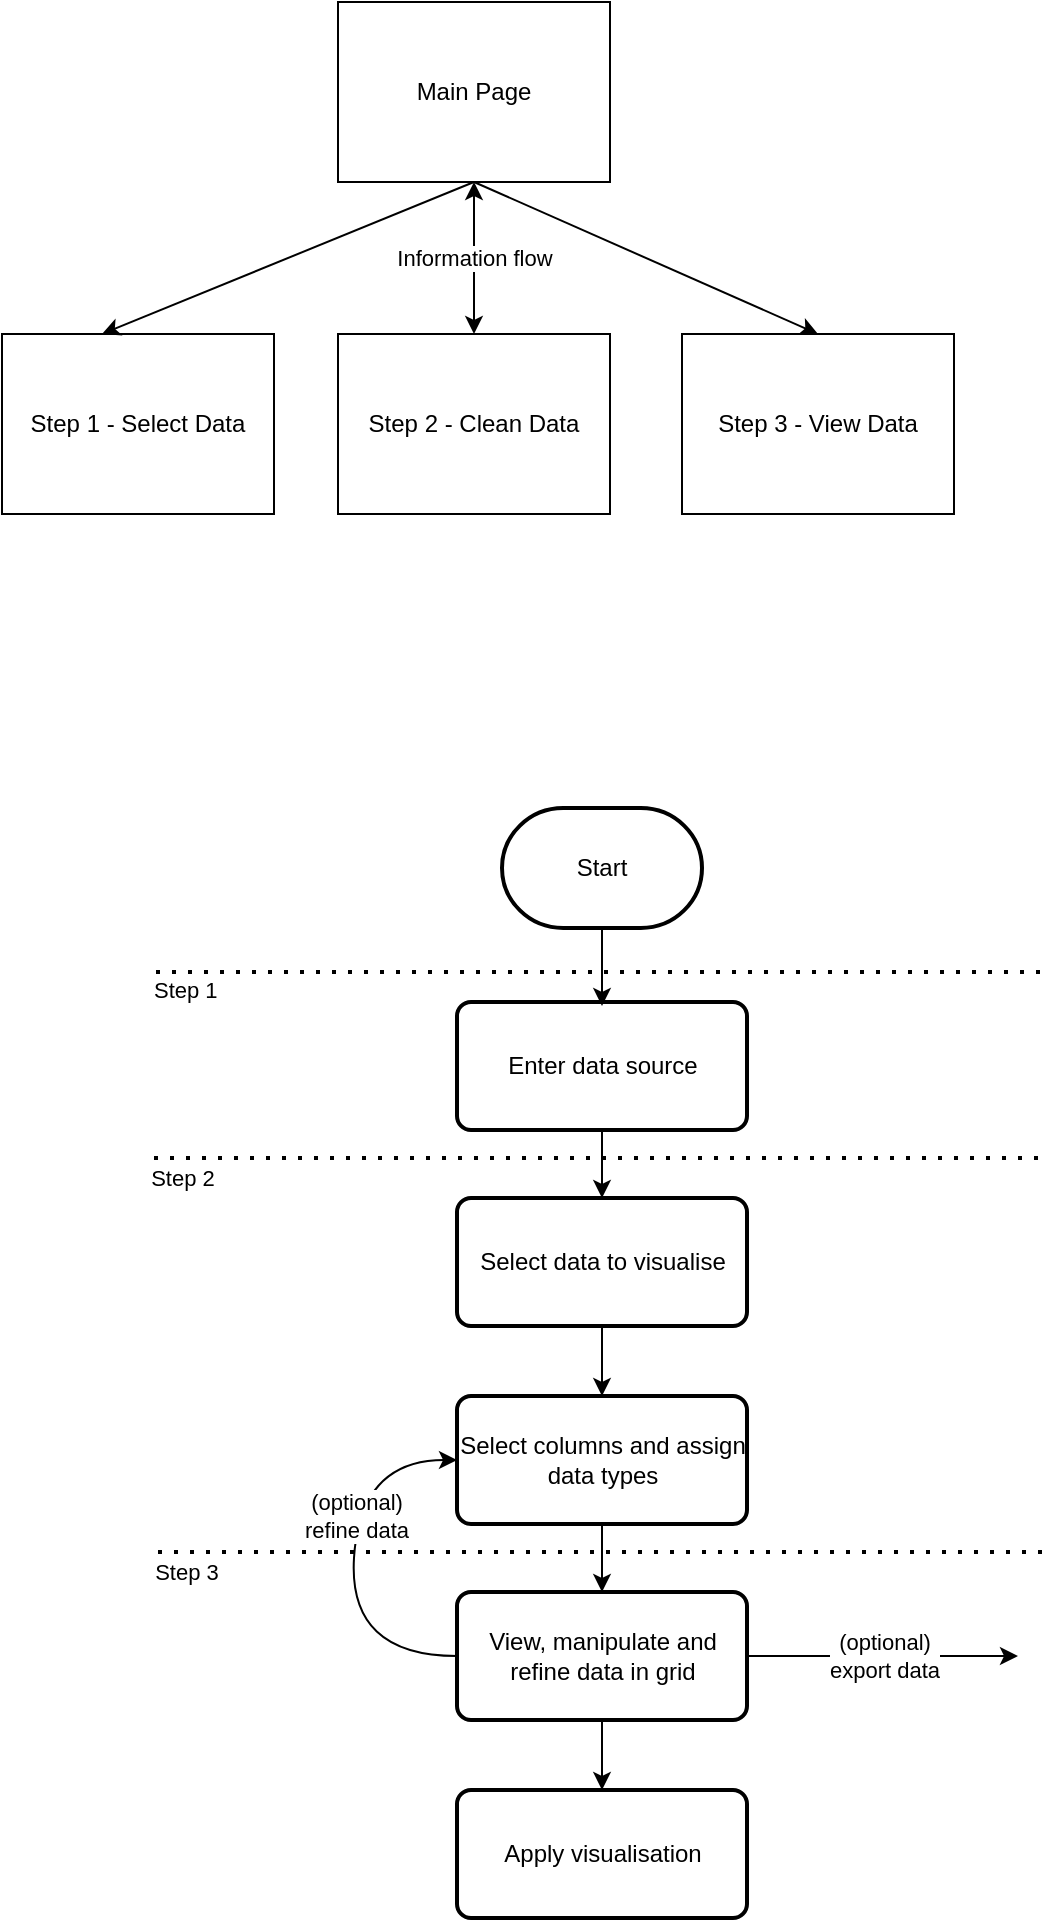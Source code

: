 <mxfile version="15.3.2" type="github" pages="3">
  <diagram id="Y0NiAx50SwEWYuFAaub7" name="Page-1">
    <mxGraphModel dx="1024" dy="999" grid="0" gridSize="10" guides="1" tooltips="1" connect="1" arrows="1" fold="1" page="1" pageScale="1" pageWidth="827" pageHeight="1169" math="0" shadow="0">
      <root>
        <mxCell id="0" />
        <mxCell id="1" parent="0" />
        <mxCell id="TNpdas_gA7QrpboJuXEp-3" value="Main Page" style="shape=note;whiteSpace=wrap;html=1;backgroundOutline=1;darkOpacity=0.05;verticalAlign=middle;size=0;" parent="1" vertex="1">
          <mxGeometry x="198" y="134" width="136" height="90" as="geometry" />
        </mxCell>
        <mxCell id="TNpdas_gA7QrpboJuXEp-4" value="Step 1 - Select Data" style="shape=note;whiteSpace=wrap;html=1;backgroundOutline=1;darkOpacity=0.05;verticalAlign=middle;size=0;" parent="1" vertex="1">
          <mxGeometry x="30" y="300" width="136" height="90" as="geometry" />
        </mxCell>
        <mxCell id="TNpdas_gA7QrpboJuXEp-5" value="Step 2 - Clean Data" style="shape=note;whiteSpace=wrap;html=1;backgroundOutline=1;darkOpacity=0.05;verticalAlign=middle;size=0;" parent="1" vertex="1">
          <mxGeometry x="198" y="300" width="136" height="90" as="geometry" />
        </mxCell>
        <mxCell id="TNpdas_gA7QrpboJuXEp-6" value="Step 3 - View Data" style="shape=note;whiteSpace=wrap;html=1;backgroundOutline=1;darkOpacity=0.05;verticalAlign=middle;size=0;" parent="1" vertex="1">
          <mxGeometry x="370" y="300" width="136" height="90" as="geometry" />
        </mxCell>
        <mxCell id="TNpdas_gA7QrpboJuXEp-20" value="" style="endArrow=none;startArrow=classic;html=1;entryX=0.5;entryY=1;entryDx=0;entryDy=0;entryPerimeter=0;startFill=1;endFill=0;" parent="1" target="TNpdas_gA7QrpboJuXEp-3" edge="1">
          <mxGeometry width="50" height="50" relative="1" as="geometry">
            <mxPoint x="80" y="300" as="sourcePoint" />
            <mxPoint x="130" y="250" as="targetPoint" />
          </mxGeometry>
        </mxCell>
        <mxCell id="atmAMRXL7puzBQqd8n_U-2" value="Information flow" style="endArrow=classic;startArrow=classic;html=1;entryX=0.5;entryY=1;entryDx=0;entryDy=0;entryPerimeter=0;exitX=0;exitY=0;exitDx=68;exitDy=0;exitPerimeter=0;" edge="1" parent="1" source="TNpdas_gA7QrpboJuXEp-5" target="TNpdas_gA7QrpboJuXEp-3">
          <mxGeometry width="50" height="50" relative="1" as="geometry">
            <mxPoint x="268" y="310" as="sourcePoint" />
            <mxPoint x="250" y="220" as="targetPoint" />
          </mxGeometry>
        </mxCell>
        <mxCell id="atmAMRXL7puzBQqd8n_U-3" value="" style="endArrow=none;startArrow=classic;html=1;startFill=1;endFill=0;exitX=0;exitY=0;exitDx=68;exitDy=0;exitPerimeter=0;entryX=0.5;entryY=1;entryDx=0;entryDy=0;entryPerimeter=0;" edge="1" parent="1" source="TNpdas_gA7QrpboJuXEp-6" target="TNpdas_gA7QrpboJuXEp-3">
          <mxGeometry width="50" height="50" relative="1" as="geometry">
            <mxPoint x="90" y="310" as="sourcePoint" />
            <mxPoint x="260" y="220" as="targetPoint" />
          </mxGeometry>
        </mxCell>
        <mxCell id="atmAMRXL7puzBQqd8n_U-4" value="Start" style="strokeWidth=2;html=1;shape=mxgraph.flowchart.terminator;whiteSpace=wrap;verticalAlign=middle;" vertex="1" parent="1">
          <mxGeometry x="280" y="537" width="100" height="60" as="geometry" />
        </mxCell>
        <mxCell id="atmAMRXL7puzBQqd8n_U-8" value="Enter data source" style="rounded=1;whiteSpace=wrap;html=1;absoluteArcSize=1;arcSize=14;strokeWidth=2;verticalAlign=middle;" vertex="1" parent="1">
          <mxGeometry x="257.5" y="634" width="145" height="64" as="geometry" />
        </mxCell>
        <mxCell id="atmAMRXL7puzBQqd8n_U-9" value="Select data to visualise" style="rounded=1;whiteSpace=wrap;html=1;absoluteArcSize=1;arcSize=14;strokeWidth=2;verticalAlign=middle;" vertex="1" parent="1">
          <mxGeometry x="257.5" y="732" width="145" height="64" as="geometry" />
        </mxCell>
        <mxCell id="atmAMRXL7puzBQqd8n_U-10" value="Select columns and assign data types" style="rounded=1;whiteSpace=wrap;html=1;absoluteArcSize=1;arcSize=14;strokeWidth=2;verticalAlign=middle;" vertex="1" parent="1">
          <mxGeometry x="257.5" y="831" width="145" height="64" as="geometry" />
        </mxCell>
        <mxCell id="atmAMRXL7puzBQqd8n_U-11" value="View, manipulate and refine data in grid" style="rounded=1;whiteSpace=wrap;html=1;absoluteArcSize=1;arcSize=14;strokeWidth=2;verticalAlign=middle;" vertex="1" parent="1">
          <mxGeometry x="257.5" y="929" width="145" height="64" as="geometry" />
        </mxCell>
        <mxCell id="atmAMRXL7puzBQqd8n_U-12" value="Apply visualisation" style="rounded=1;whiteSpace=wrap;html=1;absoluteArcSize=1;arcSize=14;strokeWidth=2;verticalAlign=middle;" vertex="1" parent="1">
          <mxGeometry x="257.5" y="1028" width="145" height="64" as="geometry" />
        </mxCell>
        <mxCell id="atmAMRXL7puzBQqd8n_U-13" value="" style="endArrow=classic;html=1;exitX=0.5;exitY=1;exitDx=0;exitDy=0;exitPerimeter=0;" edge="1" parent="1" source="atmAMRXL7puzBQqd8n_U-4">
          <mxGeometry width="50" height="50" relative="1" as="geometry">
            <mxPoint x="81" y="568" as="sourcePoint" />
            <mxPoint x="330" y="636" as="targetPoint" />
          </mxGeometry>
        </mxCell>
        <mxCell id="atmAMRXL7puzBQqd8n_U-14" value="" style="endArrow=classic;html=1;exitX=0.5;exitY=1;exitDx=0;exitDy=0;entryX=0.5;entryY=0;entryDx=0;entryDy=0;" edge="1" parent="1" source="atmAMRXL7puzBQqd8n_U-8" target="atmAMRXL7puzBQqd8n_U-9">
          <mxGeometry width="50" height="50" relative="1" as="geometry">
            <mxPoint x="340" y="607" as="sourcePoint" />
            <mxPoint x="340" y="646" as="targetPoint" />
          </mxGeometry>
        </mxCell>
        <mxCell id="atmAMRXL7puzBQqd8n_U-15" value="" style="endArrow=classic;html=1;exitX=0.5;exitY=1;exitDx=0;exitDy=0;entryX=0.5;entryY=0;entryDx=0;entryDy=0;" edge="1" parent="1" source="atmAMRXL7puzBQqd8n_U-9" target="atmAMRXL7puzBQqd8n_U-10">
          <mxGeometry width="50" height="50" relative="1" as="geometry">
            <mxPoint x="455" y="601" as="sourcePoint" />
            <mxPoint x="455" y="640" as="targetPoint" />
          </mxGeometry>
        </mxCell>
        <mxCell id="atmAMRXL7puzBQqd8n_U-17" value="" style="endArrow=classic;html=1;exitX=0.5;exitY=1;exitDx=0;exitDy=0;" edge="1" parent="1" source="atmAMRXL7puzBQqd8n_U-10" target="atmAMRXL7puzBQqd8n_U-11">
          <mxGeometry width="50" height="50" relative="1" as="geometry">
            <mxPoint x="340" y="891" as="sourcePoint" />
            <mxPoint x="340" y="841" as="targetPoint" />
          </mxGeometry>
        </mxCell>
        <mxCell id="atmAMRXL7puzBQqd8n_U-19" value="" style="endArrow=classic;html=1;exitX=0.5;exitY=1;exitDx=0;exitDy=0;entryX=0.5;entryY=0;entryDx=0;entryDy=0;" edge="1" parent="1" source="atmAMRXL7puzBQqd8n_U-11" target="atmAMRXL7puzBQqd8n_U-12">
          <mxGeometry width="50" height="50" relative="1" as="geometry">
            <mxPoint x="350" y="816.0" as="sourcePoint" />
            <mxPoint x="350" y="851" as="targetPoint" />
          </mxGeometry>
        </mxCell>
        <mxCell id="atmAMRXL7puzBQqd8n_U-20" value="" style="endArrow=none;dashed=1;html=1;dashPattern=1 3;strokeWidth=2;" edge="1" parent="1">
          <mxGeometry width="50" height="50" relative="1" as="geometry">
            <mxPoint x="107" y="619" as="sourcePoint" />
            <mxPoint x="555" y="619" as="targetPoint" />
          </mxGeometry>
        </mxCell>
        <mxCell id="atmAMRXL7puzBQqd8n_U-24" value="Step 1" style="edgeLabel;html=1;align=left;verticalAlign=top;resizable=0;points=[];" vertex="1" connectable="0" parent="atmAMRXL7puzBQqd8n_U-20">
          <mxGeometry x="-0.822" relative="1" as="geometry">
            <mxPoint x="-43" y="-4" as="offset" />
          </mxGeometry>
        </mxCell>
        <mxCell id="atmAMRXL7puzBQqd8n_U-21" value="" style="endArrow=none;dashed=1;html=1;dashPattern=1 3;strokeWidth=2;" edge="1" parent="1">
          <mxGeometry width="50" height="50" relative="1" as="geometry">
            <mxPoint x="106" y="712.0" as="sourcePoint" />
            <mxPoint x="554" y="712.0" as="targetPoint" />
          </mxGeometry>
        </mxCell>
        <mxCell id="atmAMRXL7puzBQqd8n_U-25" value="Step 2" style="edgeLabel;html=1;align=center;verticalAlign=top;resizable=0;points=[];" vertex="1" connectable="0" parent="atmAMRXL7puzBQqd8n_U-21">
          <mxGeometry x="-0.738" y="2" relative="1" as="geometry">
            <mxPoint x="-45" y="-1" as="offset" />
          </mxGeometry>
        </mxCell>
        <mxCell id="atmAMRXL7puzBQqd8n_U-22" value="" style="endArrow=none;dashed=1;html=1;dashPattern=1 3;strokeWidth=2;" edge="1" parent="1">
          <mxGeometry width="50" height="50" relative="1" as="geometry">
            <mxPoint x="108" y="909.0" as="sourcePoint" />
            <mxPoint x="556" y="909.0" as="targetPoint" />
          </mxGeometry>
        </mxCell>
        <mxCell id="atmAMRXL7puzBQqd8n_U-26" value="Step 3" style="edgeLabel;html=1;align=center;verticalAlign=top;resizable=0;points=[];" vertex="1" connectable="0" parent="atmAMRXL7puzBQqd8n_U-22">
          <mxGeometry x="-0.773" y="3" relative="1" as="geometry">
            <mxPoint x="-37" as="offset" />
          </mxGeometry>
        </mxCell>
        <mxCell id="atmAMRXL7puzBQqd8n_U-27" value="(optional)&lt;br&gt;export data" style="endArrow=classic;html=1;exitX=1;exitY=0.5;exitDx=0;exitDy=0;" edge="1" parent="1" source="atmAMRXL7puzBQqd8n_U-11">
          <mxGeometry width="50" height="50" relative="1" as="geometry">
            <mxPoint x="531" y="1001" as="sourcePoint" />
            <mxPoint x="538" y="961" as="targetPoint" />
          </mxGeometry>
        </mxCell>
        <mxCell id="atmAMRXL7puzBQqd8n_U-28" value="" style="curved=1;endArrow=classic;html=1;exitX=0;exitY=0.5;exitDx=0;exitDy=0;entryX=0;entryY=0.5;entryDx=0;entryDy=0;" edge="1" parent="1" source="atmAMRXL7puzBQqd8n_U-11" target="atmAMRXL7puzBQqd8n_U-10">
          <mxGeometry width="50" height="50" relative="1" as="geometry">
            <mxPoint x="158" y="1073" as="sourcePoint" />
            <mxPoint x="208" y="1023" as="targetPoint" />
            <Array as="points">
              <mxPoint x="203" y="961" />
              <mxPoint x="209" y="863" />
            </Array>
          </mxGeometry>
        </mxCell>
        <mxCell id="atmAMRXL7puzBQqd8n_U-29" value="(optional)&lt;br&gt;refine data" style="edgeLabel;html=1;align=center;verticalAlign=middle;resizable=0;points=[];" vertex="1" connectable="0" parent="atmAMRXL7puzBQqd8n_U-28">
          <mxGeometry x="0.236" y="1" relative="1" as="geometry">
            <mxPoint as="offset" />
          </mxGeometry>
        </mxCell>
      </root>
    </mxGraphModel>
  </diagram>
  <diagram id="52znZT_ahXxuj6-c82qL" name="LoadData">
    <mxGraphModel dx="870" dy="849" grid="0" gridSize="10" guides="1" tooltips="1" connect="1" arrows="1" fold="1" page="1" pageScale="1" pageWidth="827" pageHeight="1169" math="0" shadow="0">
      <root>
        <mxCell id="HWktZ_V_hiQMJNvEhPxj-0" />
        <mxCell id="HWktZ_V_hiQMJNvEhPxj-1" parent="HWktZ_V_hiQMJNvEhPxj-0" />
        <mxCell id="HWktZ_V_hiQMJNvEhPxj-2" value="Node.js server" style="whiteSpace=wrap;html=1;aspect=fixed;verticalAlign=top;" parent="HWktZ_V_hiQMJNvEhPxj-1" vertex="1">
          <mxGeometry x="70" y="60" width="125" height="125" as="geometry" />
        </mxCell>
        <mxCell id="HWktZ_V_hiQMJNvEhPxj-3" value="LoadData.jsx" style="rounded=0;whiteSpace=wrap;html=1;verticalAlign=top;" parent="HWktZ_V_hiQMJNvEhPxj-1" vertex="1">
          <mxGeometry x="280" y="65" width="90" height="120" as="geometry" />
        </mxCell>
        <mxCell id="HWktZ_V_hiQMJNvEhPxj-4" value="Library: TableToJSON" style="rounded=1;whiteSpace=wrap;html=1;verticalAlign=top;" parent="HWktZ_V_hiQMJNvEhPxj-1" vertex="1">
          <mxGeometry x="82" y="105" width="86" height="40" as="geometry" />
        </mxCell>
        <mxCell id="HWktZ_V_hiQMJNvEhPxj-5" value="URL" style="curved=1;endArrow=classic;html=1;" parent="HWktZ_V_hiQMJNvEhPxj-1" edge="1">
          <mxGeometry width="50" height="50" relative="1" as="geometry">
            <mxPoint x="278" y="105" as="sourcePoint" />
            <mxPoint x="168" y="105" as="targetPoint" />
            <Array as="points">
              <mxPoint x="248" y="85" />
              <mxPoint x="198" y="85" />
            </Array>
          </mxGeometry>
        </mxCell>
        <mxCell id="HWktZ_V_hiQMJNvEhPxj-6" value="TableData" style="curved=1;endArrow=none;html=1;strokeColor=default;startArrow=classic;startFill=1;endFill=0;" parent="HWktZ_V_hiQMJNvEhPxj-1" edge="1">
          <mxGeometry width="50" height="50" relative="1" as="geometry">
            <mxPoint x="278" y="145" as="sourcePoint" />
            <mxPoint x="168" y="145" as="targetPoint" />
            <Array as="points">
              <mxPoint x="260" y="160" />
              <mxPoint x="210" y="170" />
            </Array>
          </mxGeometry>
        </mxCell>
        <mxCell id="HWktZ_V_hiQMJNvEhPxj-8" value="Table&lt;br&gt;Selected" style="endArrow=classic;html=1;strokeColor=default;" parent="HWktZ_V_hiQMJNvEhPxj-1" edge="1">
          <mxGeometry width="50" height="50" relative="1" as="geometry">
            <mxPoint x="370" y="124.66" as="sourcePoint" />
            <mxPoint x="451" y="124.95" as="targetPoint" />
          </mxGeometry>
        </mxCell>
        <mxCell id="HWktZ_V_hiQMJNvEhPxj-16" value="ConversionUtilities.&lt;br&gt;processDataTable()" style="rounded=1;whiteSpace=wrap;html=1;verticalAlign=top;" parent="HWktZ_V_hiQMJNvEhPxj-1" vertex="1">
          <mxGeometry x="450" y="105" width="150" height="40" as="geometry" />
        </mxCell>
        <mxCell id="HWktZ_V_hiQMJNvEhPxj-23" style="edgeStyle=orthogonalEdgeStyle;rounded=0;orthogonalLoop=1;jettySize=auto;html=1;exitX=0.627;exitY=0;exitDx=0;exitDy=0;fontSize=11;startArrow=classic;startFill=1;endArrow=none;endFill=0;strokeColor=default;exitPerimeter=0;entryX=1;entryY=0.5;entryDx=0;entryDy=0;" parent="HWktZ_V_hiQMJNvEhPxj-1" source="HWktZ_V_hiQMJNvEhPxj-22" target="HWktZ_V_hiQMJNvEhPxj-17" edge="1">
          <mxGeometry relative="1" as="geometry">
            <mxPoint x="690" y="25.034" as="targetPoint" />
          </mxGeometry>
        </mxCell>
        <mxCell id="HWktZ_V_hiQMJNvEhPxj-24" value="ConvertedData" style="edgeLabel;html=1;align=center;verticalAlign=middle;resizable=0;points=[];fontSize=11;" parent="HWktZ_V_hiQMJNvEhPxj-23" vertex="1" connectable="0">
          <mxGeometry x="0.494" y="-2" relative="1" as="geometry">
            <mxPoint as="offset" />
          </mxGeometry>
        </mxCell>
        <mxCell id="HWktZ_V_hiQMJNvEhPxj-17" value="Main.jsx" style="rounded=0;whiteSpace=wrap;html=1;verticalAlign=top;" parent="HWktZ_V_hiQMJNvEhPxj-1" vertex="1">
          <mxGeometry x="465" y="10" width="120" height="30" as="geometry" />
        </mxCell>
        <mxCell id="HWktZ_V_hiQMJNvEhPxj-18" value="" style="endArrow=classic;html=1;fontSize=7;strokeColor=default;exitX=0.5;exitY=0;exitDx=0;exitDy=0;" parent="HWktZ_V_hiQMJNvEhPxj-1" source="HWktZ_V_hiQMJNvEhPxj-16" target="HWktZ_V_hiQMJNvEhPxj-17" edge="1">
          <mxGeometry width="50" height="50" relative="1" as="geometry">
            <mxPoint x="540" y="220" as="sourcePoint" />
            <mxPoint x="590" y="170" as="targetPoint" />
          </mxGeometry>
        </mxCell>
        <mxCell id="HWktZ_V_hiQMJNvEhPxj-19" value="Converted Data" style="edgeLabel;html=1;align=center;verticalAlign=middle;resizable=0;points=[];fontSize=11;" parent="HWktZ_V_hiQMJNvEhPxj-18" vertex="1" connectable="0">
          <mxGeometry x="-0.223" relative="1" as="geometry">
            <mxPoint as="offset" />
          </mxGeometry>
        </mxCell>
        <mxCell id="HWktZ_V_hiQMJNvEhPxj-20" value="" style="endArrow=classic;html=1;strokeColor=default;exitX=1;exitY=0.5;exitDx=0;exitDy=0;" parent="HWktZ_V_hiQMJNvEhPxj-1" source="HWktZ_V_hiQMJNvEhPxj-16" edge="1">
          <mxGeometry width="50" height="50" relative="1" as="geometry">
            <mxPoint x="399" y="134.71" as="sourcePoint" />
            <mxPoint x="690" y="125" as="targetPoint" />
          </mxGeometry>
        </mxCell>
        <mxCell id="HWktZ_V_hiQMJNvEhPxj-22" value="CleanData.jsx" style="rounded=0;whiteSpace=wrap;html=1;verticalAlign=top;" parent="HWktZ_V_hiQMJNvEhPxj-1" vertex="1">
          <mxGeometry x="690" y="65" width="80" height="120" as="geometry" />
        </mxCell>
        <mxCell id="HWktZ_V_hiQMJNvEhPxj-37" value="Main.jsx" style="rounded=0;whiteSpace=wrap;html=1;verticalAlign=top;" parent="HWktZ_V_hiQMJNvEhPxj-1" vertex="1">
          <mxGeometry x="20" y="473" width="120" height="30" as="geometry" />
        </mxCell>
        <mxCell id="HWktZ_V_hiQMJNvEhPxj-41" value="CleanData.jsx" style="rounded=0;whiteSpace=wrap;html=1;verticalAlign=top;" parent="HWktZ_V_hiQMJNvEhPxj-1" vertex="1">
          <mxGeometry x="308" y="428" width="80" height="120" as="geometry" />
        </mxCell>
        <mxCell id="HWktZ_V_hiQMJNvEhPxj-42" value="" style="endArrow=classic;html=1;fontSize=11;strokeColor=default;align=right;exitX=1;exitY=0.5;exitDx=0;exitDy=0;entryX=0;entryY=0.5;entryDx=0;entryDy=0;" parent="HWktZ_V_hiQMJNvEhPxj-1" source="HWktZ_V_hiQMJNvEhPxj-37" target="HWktZ_V_hiQMJNvEhPxj-41" edge="1">
          <mxGeometry width="50" height="50" relative="1" as="geometry">
            <mxPoint x="351" y="406" as="sourcePoint" />
            <mxPoint x="401" y="356" as="targetPoint" />
          </mxGeometry>
        </mxCell>
        <mxCell id="HWktZ_V_hiQMJNvEhPxj-43" value="Converted Data" style="edgeLabel;html=1;align=center;verticalAlign=middle;resizable=0;points=[];fontSize=11;" parent="HWktZ_V_hiQMJNvEhPxj-42" vertex="1" connectable="0">
          <mxGeometry x="-0.221" y="-3" relative="1" as="geometry">
            <mxPoint y="-5" as="offset" />
          </mxGeometry>
        </mxCell>
        <mxCell id="HWktZ_V_hiQMJNvEhPxj-44" value="ConversionUtilities.&lt;br&gt;buiildDataToView()" style="rounded=1;whiteSpace=wrap;html=1;verticalAlign=top;" parent="HWktZ_V_hiQMJNvEhPxj-1" vertex="1">
          <mxGeometry x="465" y="466" width="150" height="40" as="geometry" />
        </mxCell>
        <mxCell id="HWktZ_V_hiQMJNvEhPxj-45" style="edgeStyle=orthogonalEdgeStyle;rounded=0;orthogonalLoop=1;jettySize=auto;html=1;exitX=0.627;exitY=0;exitDx=0;exitDy=0;fontSize=11;startArrow=classic;startFill=1;endArrow=none;endFill=0;strokeColor=default;exitPerimeter=0;entryX=1;entryY=0.5;entryDx=0;entryDy=0;" parent="HWktZ_V_hiQMJNvEhPxj-1" source="HWktZ_V_hiQMJNvEhPxj-51" target="HWktZ_V_hiQMJNvEhPxj-47" edge="1">
          <mxGeometry relative="1" as="geometry">
            <mxPoint x="705" y="386.034" as="targetPoint" />
          </mxGeometry>
        </mxCell>
        <mxCell id="HWktZ_V_hiQMJNvEhPxj-55" value="DataToView" style="edgeLabel;html=1;align=center;verticalAlign=middle;resizable=0;points=[];fontSize=11;" parent="HWktZ_V_hiQMJNvEhPxj-45" vertex="1" connectable="0">
          <mxGeometry x="0.597" y="-1" relative="1" as="geometry">
            <mxPoint as="offset" />
          </mxGeometry>
        </mxCell>
        <mxCell id="HWktZ_V_hiQMJNvEhPxj-47" value="Main.jsx" style="rounded=0;whiteSpace=wrap;html=1;verticalAlign=top;" parent="HWktZ_V_hiQMJNvEhPxj-1" vertex="1">
          <mxGeometry x="480" y="371" width="120" height="30" as="geometry" />
        </mxCell>
        <mxCell id="HWktZ_V_hiQMJNvEhPxj-48" value="" style="endArrow=classic;html=1;fontSize=7;strokeColor=default;exitX=0.5;exitY=0;exitDx=0;exitDy=0;" parent="HWktZ_V_hiQMJNvEhPxj-1" source="HWktZ_V_hiQMJNvEhPxj-44" target="HWktZ_V_hiQMJNvEhPxj-47" edge="1">
          <mxGeometry width="50" height="50" relative="1" as="geometry">
            <mxPoint x="555" y="581" as="sourcePoint" />
            <mxPoint x="605" y="531" as="targetPoint" />
          </mxGeometry>
        </mxCell>
        <mxCell id="HWktZ_V_hiQMJNvEhPxj-49" value="DataToView" style="edgeLabel;html=1;align=center;verticalAlign=middle;resizable=0;points=[];fontSize=11;" parent="HWktZ_V_hiQMJNvEhPxj-48" vertex="1" connectable="0">
          <mxGeometry x="-0.223" relative="1" as="geometry">
            <mxPoint as="offset" />
          </mxGeometry>
        </mxCell>
        <mxCell id="HWktZ_V_hiQMJNvEhPxj-50" value="" style="endArrow=classic;html=1;strokeColor=default;exitX=1;exitY=0.5;exitDx=0;exitDy=0;" parent="HWktZ_V_hiQMJNvEhPxj-1" source="HWktZ_V_hiQMJNvEhPxj-44" edge="1">
          <mxGeometry width="50" height="50" relative="1" as="geometry">
            <mxPoint x="414" y="495.71" as="sourcePoint" />
            <mxPoint x="705" y="486" as="targetPoint" />
          </mxGeometry>
        </mxCell>
        <mxCell id="HWktZ_V_hiQMJNvEhPxj-51" value="ViewData.jsx" style="rounded=0;whiteSpace=wrap;html=1;verticalAlign=top;" parent="HWktZ_V_hiQMJNvEhPxj-1" vertex="1">
          <mxGeometry x="705" y="426" width="80" height="120" as="geometry" />
        </mxCell>
        <mxCell id="HWktZ_V_hiQMJNvEhPxj-52" value="" style="endArrow=classic;html=1;fontSize=11;strokeColor=default;align=right;exitX=1;exitY=0.5;exitDx=0;exitDy=0;" parent="HWktZ_V_hiQMJNvEhPxj-1" edge="1">
          <mxGeometry width="50" height="50" relative="1" as="geometry">
            <mxPoint x="388" y="487.5" as="sourcePoint" />
            <mxPoint x="463" y="488" as="targetPoint" />
          </mxGeometry>
        </mxCell>
        <mxCell id="HWktZ_V_hiQMJNvEhPxj-53" value="Next" style="edgeLabel;html=1;align=center;verticalAlign=middle;resizable=0;points=[];fontSize=11;" parent="HWktZ_V_hiQMJNvEhPxj-52" vertex="1" connectable="0">
          <mxGeometry x="-0.221" y="-3" relative="1" as="geometry">
            <mxPoint y="-5" as="offset" />
          </mxGeometry>
        </mxCell>
        <mxCell id="HWktZ_V_hiQMJNvEhPxj-56" value="ViewData.jsx" style="rounded=0;whiteSpace=wrap;html=1;verticalAlign=top;" parent="HWktZ_V_hiQMJNvEhPxj-1" vertex="1">
          <mxGeometry x="243" y="639" width="128" height="173" as="geometry" />
        </mxCell>
        <mxCell id="HWktZ_V_hiQMJNvEhPxj-57" value="Library: HandsOnTable" style="rounded=1;whiteSpace=wrap;html=1;verticalAlign=top;" parent="HWktZ_V_hiQMJNvEhPxj-1" vertex="1">
          <mxGeometry x="262" y="703.5" width="86" height="40" as="geometry" />
        </mxCell>
        <mxCell id="HWktZ_V_hiQMJNvEhPxj-58" value="CleanData.jsx" style="rounded=0;whiteSpace=wrap;html=1;verticalAlign=top;" parent="HWktZ_V_hiQMJNvEhPxj-1" vertex="1">
          <mxGeometry x="49" y="639" width="80" height="120" as="geometry" />
        </mxCell>
        <mxCell id="HWktZ_V_hiQMJNvEhPxj-60" value="Refine Data" style="curved=1;endArrow=classic;html=1;" parent="HWktZ_V_hiQMJNvEhPxj-1" edge="1">
          <mxGeometry width="50" height="50" relative="1" as="geometry">
            <mxPoint x="241" y="637" as="sourcePoint" />
            <mxPoint x="131" y="637" as="targetPoint" />
            <Array as="points">
              <mxPoint x="211" y="617" />
              <mxPoint x="161" y="617" />
            </Array>
          </mxGeometry>
        </mxCell>
        <mxCell id="HWktZ_V_hiQMJNvEhPxj-65" value="" style="edgeStyle=orthogonalEdgeStyle;rounded=0;orthogonalLoop=1;jettySize=auto;html=1;fontSize=11;startArrow=classic;startFill=1;endArrow=none;endFill=0;strokeColor=default;align=right;" parent="HWktZ_V_hiQMJNvEhPxj-1" source="HWktZ_V_hiQMJNvEhPxj-62" target="HWktZ_V_hiQMJNvEhPxj-57" edge="1">
          <mxGeometry relative="1" as="geometry" />
        </mxCell>
        <mxCell id="HWktZ_V_hiQMJNvEhPxj-68" value="Visualiise&lt;br&gt;Row /Col" style="edgeLabel;html=1;align=center;verticalAlign=middle;resizable=0;points=[];fontSize=11;" parent="HWktZ_V_hiQMJNvEhPxj-65" vertex="1" connectable="0">
          <mxGeometry x="0.258" relative="1" as="geometry">
            <mxPoint x="18" as="offset" />
          </mxGeometry>
        </mxCell>
        <mxCell id="HWktZ_V_hiQMJNvEhPxj-66" value="VisualiseModal.jsx" style="rounded=0;whiteSpace=wrap;html=1;verticalAlign=top;" parent="HWktZ_V_hiQMJNvEhPxj-1" vertex="1">
          <mxGeometry x="665" y="637.5" width="122" height="176" as="geometry" />
        </mxCell>
        <mxCell id="HWktZ_V_hiQMJNvEhPxj-62" value="VisualisationData&lt;br&gt;.MakeData()" style="rounded=1;whiteSpace=wrap;html=1;verticalAlign=top;" parent="HWktZ_V_hiQMJNvEhPxj-1" vertex="1">
          <mxGeometry x="468" y="704.25" width="116" height="37.75" as="geometry" />
        </mxCell>
        <mxCell id="HWktZ_V_hiQMJNvEhPxj-76" value="" style="edgeStyle=orthogonalEdgeStyle;rounded=0;orthogonalLoop=1;jettySize=auto;html=1;fontSize=11;startArrow=classic;startFill=1;endArrow=none;endFill=0;strokeColor=default;align=right;" parent="HWktZ_V_hiQMJNvEhPxj-1" source="HWktZ_V_hiQMJNvEhPxj-67" target="HWktZ_V_hiQMJNvEhPxj-71" edge="1">
          <mxGeometry relative="1" as="geometry" />
        </mxCell>
        <mxCell id="HWktZ_V_hiQMJNvEhPxj-67" value="Library: D3" style="rounded=1;whiteSpace=wrap;html=1;verticalAlign=top;" parent="HWktZ_V_hiQMJNvEhPxj-1" vertex="1">
          <mxGeometry x="683" y="769.5" width="86" height="31" as="geometry" />
        </mxCell>
        <mxCell id="HWktZ_V_hiQMJNvEhPxj-69" value="ExportModal.jsx" style="rounded=0;whiteSpace=wrap;html=1;verticalAlign=top;" parent="HWktZ_V_hiQMJNvEhPxj-1" vertex="1">
          <mxGeometry x="242" y="871" width="130" height="35" as="geometry" />
        </mxCell>
        <mxCell id="HWktZ_V_hiQMJNvEhPxj-70" value="Export grid data" style="endArrow=classic;html=1;fontSize=11;strokeColor=default;align=center;exitX=0.5;exitY=1;exitDx=0;exitDy=0;" parent="HWktZ_V_hiQMJNvEhPxj-1" source="HWktZ_V_hiQMJNvEhPxj-56" target="HWktZ_V_hiQMJNvEhPxj-69" edge="1">
          <mxGeometry width="50" height="50" relative="1" as="geometry">
            <mxPoint x="95" y="960" as="sourcePoint" />
            <mxPoint x="145" y="910" as="targetPoint" />
          </mxGeometry>
        </mxCell>
        <mxCell id="HWktZ_V_hiQMJNvEhPxj-73" style="edgeStyle=orthogonalEdgeStyle;rounded=0;orthogonalLoop=1;jettySize=auto;html=1;exitX=0;exitY=0.5;exitDx=0;exitDy=0;entryX=1;entryY=0.5;entryDx=0;entryDy=0;fontSize=11;startArrow=classic;startFill=1;endArrow=none;endFill=0;strokeColor=default;align=right;" parent="HWktZ_V_hiQMJNvEhPxj-1" source="HWktZ_V_hiQMJNvEhPxj-71" target="HWktZ_V_hiQMJNvEhPxj-62" edge="1">
          <mxGeometry relative="1" as="geometry" />
        </mxCell>
        <mxCell id="HWktZ_V_hiQMJNvEhPxj-71" value="DrawChart.js" style="rounded=1;whiteSpace=wrap;html=1;verticalAlign=top;" parent="HWktZ_V_hiQMJNvEhPxj-1" vertex="1">
          <mxGeometry x="683" y="677.5" width="86" height="31" as="geometry" />
        </mxCell>
      </root>
    </mxGraphModel>
  </diagram>
  <diagram id="t6uT2krzf58hKTzaH-fg" name="Page-3">
    <mxGraphModel dx="1740" dy="1698" grid="0" gridSize="10" guides="0" tooltips="1" connect="1" arrows="1" fold="1" page="1" pageScale="1" pageWidth="827" pageHeight="1169" math="0" shadow="0">
      <root>
        <mxCell id="1Mg8N__eAZSGZXMNCnc9-0" />
        <mxCell id="1Mg8N__eAZSGZXMNCnc9-1" parent="1Mg8N__eAZSGZXMNCnc9-0" />
        <mxCell id="dFHTsn7s1_rNMMFs-IQt-4" value="tabular-vis.js" style="shape=note;whiteSpace=wrap;html=1;backgroundOutline=1;darkOpacity=0.05;verticalAlign=top;size=0;align=left;" vertex="1" parent="1Mg8N__eAZSGZXMNCnc9-1">
          <mxGeometry x="160" y="100" width="420" height="150" as="geometry" />
        </mxCell>
        <mxCell id="dFHTsn7s1_rNMMFs-IQt-0" value="Node.js server" style="shape=note;whiteSpace=wrap;html=1;backgroundOutline=1;darkOpacity=0.05;verticalAlign=middle;size=0;" vertex="1" parent="1Mg8N__eAZSGZXMNCnc9-1">
          <mxGeometry x="198" y="134" width="136" height="90" as="geometry" />
        </mxCell>
        <mxCell id="dFHTsn7s1_rNMMFs-IQt-1" value="React client" style="shape=note;whiteSpace=wrap;html=1;backgroundOutline=1;darkOpacity=0.05;verticalAlign=middle;size=0;" vertex="1" parent="1Mg8N__eAZSGZXMNCnc9-1">
          <mxGeometry x="414" y="134" width="136" height="90" as="geometry" />
        </mxCell>
        <mxCell id="dFHTsn7s1_rNMMFs-IQt-2" value="" style="endArrow=classic;startArrow=classic;html=1;exitX=0;exitY=0;exitDx=136;exitDy=45;exitPerimeter=0;entryX=0;entryY=0.5;entryDx=0;entryDy=0;entryPerimeter=0;" edge="1" parent="1Mg8N__eAZSGZXMNCnc9-1" source="dFHTsn7s1_rNMMFs-IQt-0" target="dFHTsn7s1_rNMMFs-IQt-1">
          <mxGeometry width="50" height="50" relative="1" as="geometry">
            <mxPoint x="360" y="270" as="sourcePoint" />
            <mxPoint x="410" y="179" as="targetPoint" />
          </mxGeometry>
        </mxCell>
        <mxCell id="dFHTsn7s1_rNMMFs-IQt-3" value="data" style="edgeLabel;html=1;align=center;verticalAlign=middle;resizable=0;points=[];" vertex="1" connectable="0" parent="dFHTsn7s1_rNMMFs-IQt-2">
          <mxGeometry x="0.292" y="-1" relative="1" as="geometry">
            <mxPoint x="-16" y="-2" as="offset" />
          </mxGeometry>
        </mxCell>
      </root>
    </mxGraphModel>
  </diagram>
</mxfile>
